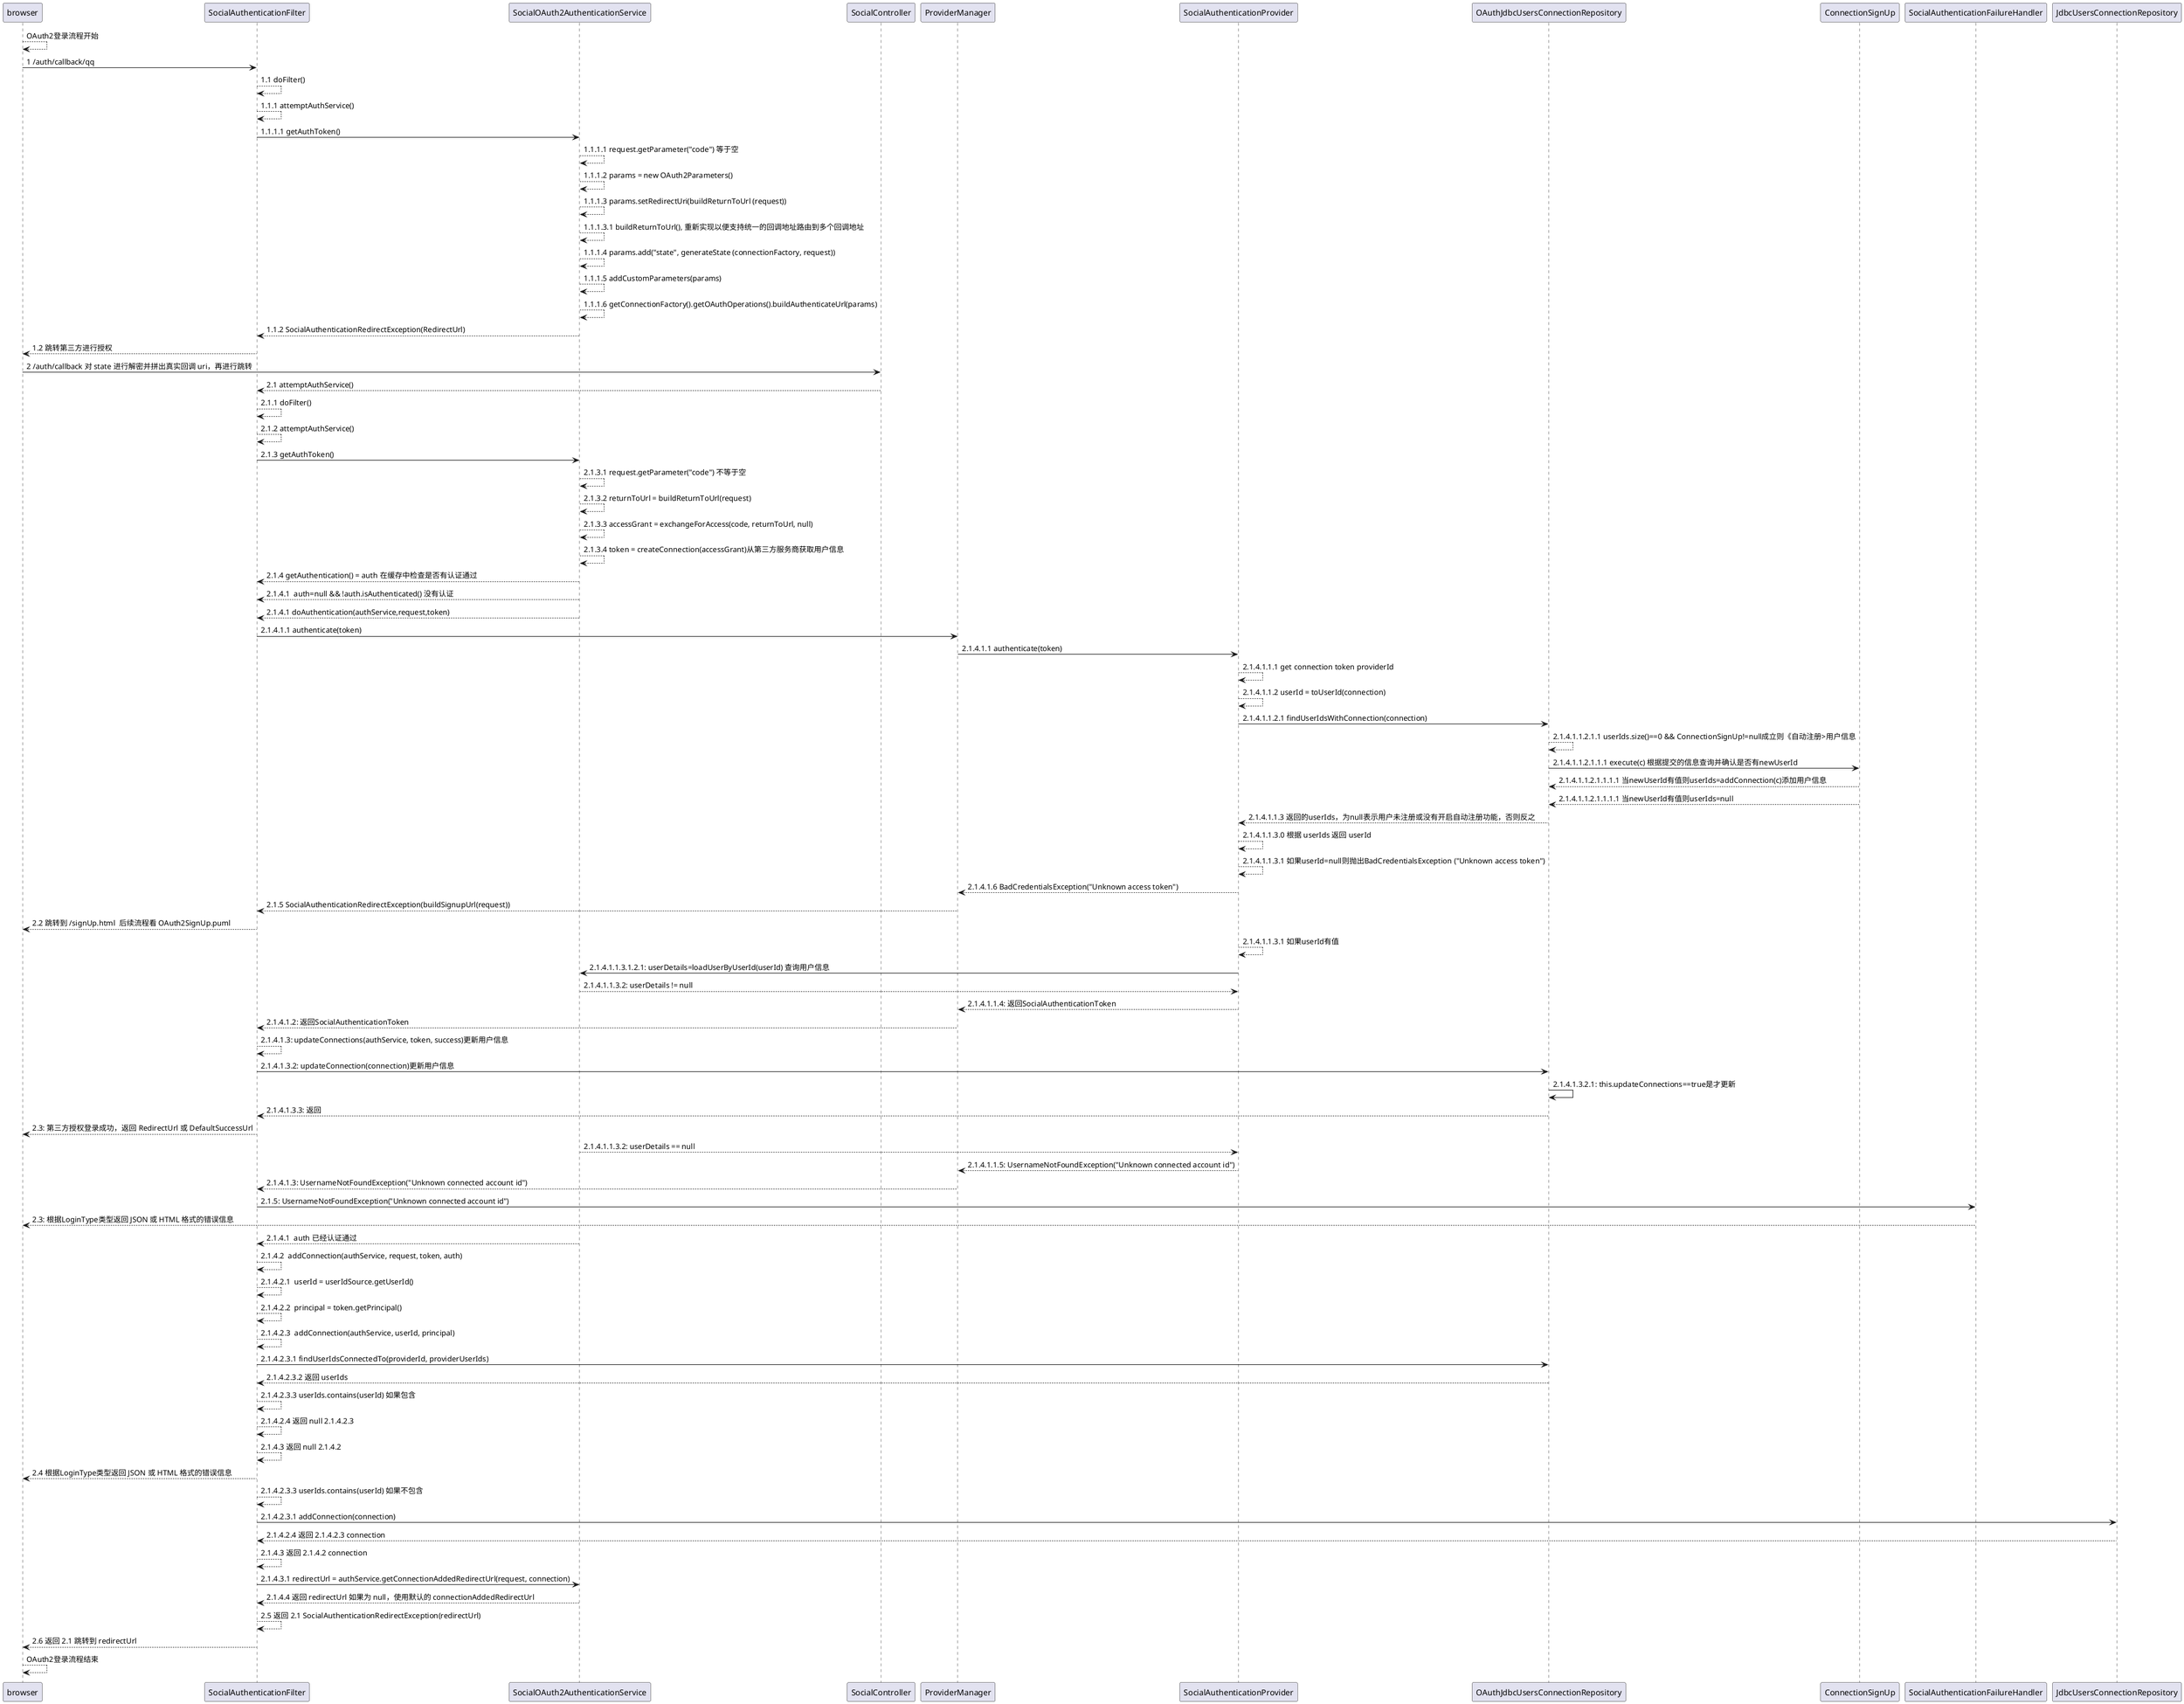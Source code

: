 @startuml

browser --> browser: OAuth2登录流程开始

browser -> SocialAuthenticationFilter: 1 /auth/callback/qq

SocialAuthenticationFilter --> SocialAuthenticationFilter: 1.1 doFilter()
SocialAuthenticationFilter --> SocialAuthenticationFilter: 1.1.1 attemptAuthService()
SocialAuthenticationFilter -> SocialOAuth2AuthenticationService: 1.1.1.1 getAuthToken()
SocialOAuth2AuthenticationService --> SocialOAuth2AuthenticationService: 1.1.1.1 request.getParameter("code") 等于空
SocialOAuth2AuthenticationService --> SocialOAuth2AuthenticationService: 1.1.1.2 params = new OAuth2Parameters()
SocialOAuth2AuthenticationService --> SocialOAuth2AuthenticationService: 1.1.1.3 params.setRedirectUri(buildReturnToUrl (request))
SocialOAuth2AuthenticationService --> SocialOAuth2AuthenticationService: 1.1.1.3.1 buildReturnToUrl(), 重新实现以便支持统一的回调地址路由到多个回调地址
SocialOAuth2AuthenticationService --> SocialOAuth2AuthenticationService: 1.1.1.4 params.add("state", generateState (connectionFactory, request))
SocialOAuth2AuthenticationService --> SocialOAuth2AuthenticationService: 1.1.1.5 addCustomParameters(params)
SocialOAuth2AuthenticationService --> SocialOAuth2AuthenticationService: 1.1.1.6 getConnectionFactory().getOAuthOperations().buildAuthenticateUrl(params)
SocialOAuth2AuthenticationService --> SocialAuthenticationFilter: 1.1.2 SocialAuthenticationRedirectException(RedirectUrl)
SocialAuthenticationFilter --> browser: 1.2 跳转第三方进行授权

browser -> SocialController: 2 /auth/callback 对 state 进行解密并拼出真实回调 uri，再进行跳转
SocialController --> SocialAuthenticationFilter: 2.1 attemptAuthService()
SocialAuthenticationFilter --> SocialAuthenticationFilter: 2.1.1 doFilter()
SocialAuthenticationFilter --> SocialAuthenticationFilter: 2.1.2 attemptAuthService()
SocialAuthenticationFilter -> SocialOAuth2AuthenticationService: 2.1.3 getAuthToken()
SocialOAuth2AuthenticationService --> SocialOAuth2AuthenticationService: 2.1.3.1 request.getParameter("code") 不等于空
SocialOAuth2AuthenticationService --> SocialOAuth2AuthenticationService: 2.1.3.2 returnToUrl = buildReturnToUrl(request)
SocialOAuth2AuthenticationService --> SocialOAuth2AuthenticationService: 2.1.3.3 accessGrant = exchangeForAccess(code, returnToUrl, null)
SocialOAuth2AuthenticationService --> SocialOAuth2AuthenticationService: 2.1.3.4 token = createConnection(accessGrant)从第三方服务商获取用户信息
SocialOAuth2AuthenticationService --> SocialAuthenticationFilter: 2.1.4 getAuthentication() = auth 在缓存中检查是否有认证通过
SocialOAuth2AuthenticationService --> SocialAuthenticationFilter: 2.1.4.1  auth=null && !auth.isAuthenticated() 没有认证
SocialOAuth2AuthenticationService --> SocialAuthenticationFilter: 2.1.4.1 doAuthentication(authService,request,token)

SocialAuthenticationFilter -> ProviderManager: 2.1.4.1.1 authenticate(token)
ProviderManager -> SocialAuthenticationProvider: 2.1.4.1.1 authenticate(token)

SocialAuthenticationProvider --> SocialAuthenticationProvider: 2.1.4.1.1.1 get connection token providerId
SocialAuthenticationProvider --> SocialAuthenticationProvider: 2.1.4.1.1.2 userId = toUserId(connection)
SocialAuthenticationProvider -> OAuthJdbcUsersConnectionRepository: 2.1.4.1.1.2.1 findUserIdsWithConnection(connection)
OAuthJdbcUsersConnectionRepository --> OAuthJdbcUsersConnectionRepository: 2.1.4.1.1.2.1.1 userIds.size()==0 && ConnectionSignUp!=null成立则《自动注册>用户信息
OAuthJdbcUsersConnectionRepository -> ConnectionSignUp: 2.1.4.1.1.2.1.1.1 execute(c) 根据提交的信息查询并确认是否有newUserId
ConnectionSignUp --> OAuthJdbcUsersConnectionRepository: 2.1.4.1.1.2.1.1.1.1 当newUserId有值则userIds=addConnection(c)添加用户信息
ConnectionSignUp --> OAuthJdbcUsersConnectionRepository: 2.1.4.1.1.2.1.1.1.1 当newUserId有值则userIds=null
OAuthJdbcUsersConnectionRepository --> SocialAuthenticationProvider: 2.1.4.1.1.3 返回的userIds，为null表示用户未注册或没有开启自动注册功能，否则反之
SocialAuthenticationProvider --> SocialAuthenticationProvider: 2.1.4.1.1.3.0 根据 userIds 返回 userId

SocialAuthenticationProvider --> SocialAuthenticationProvider: 2.1.4.1.1.3.1 如果userId=null则抛出BadCredentialsException ("Unknown access token")
SocialAuthenticationProvider --> ProviderManager: 2.1.4.1.6 BadCredentialsException("Unknown access token")
ProviderManager --> SocialAuthenticationFilter: 2.1.5 SocialAuthenticationRedirectException(buildSignupUrl(request))
SocialAuthenticationFilter --> browser: 2.2 跳转到 /signUp.html  后续流程看 OAuth2SignUp.puml

SocialAuthenticationProvider --> SocialAuthenticationProvider: 2.1.4.1.1.3.1 如果userId有值
SocialAuthenticationProvider -> SocialOAuth2AuthenticationService: 2.1.4.1.1.3.1.2.1: userDetails=loadUserByUserId(userId) 查询用户信息
SocialOAuth2AuthenticationService --> SocialAuthenticationProvider: 2.1.4.1.1.3.2: userDetails != null
SocialAuthenticationProvider --> ProviderManager: 2.1.4.1.1.4: 返回SocialAuthenticationToken
ProviderManager --> SocialAuthenticationFilter: 2.1.4.1.2: 返回SocialAuthenticationToken
SocialAuthenticationFilter --> SocialAuthenticationFilter: 2.1.4.1.3: updateConnections(authService, token, success)更新用户信息
SocialAuthenticationFilter -> OAuthJdbcUsersConnectionRepository: 2.1.4.1.3.2: updateConnection(connection)更新用户信息
OAuthJdbcUsersConnectionRepository -> OAuthJdbcUsersConnectionRepository: 2.1.4.1.3.2.1: this.updateConnections==true是才更新
OAuthJdbcUsersConnectionRepository --> SocialAuthenticationFilter: 2.1.4.1.3.3: 返回
SocialAuthenticationFilter --> browser: 2.3: 第三方授权登录成功，返回 RedirectUrl 或 DefaultSuccessUrl

SocialOAuth2AuthenticationService --> SocialAuthenticationProvider: 2.1.4.1.1.3.2: userDetails == null
SocialAuthenticationProvider --> ProviderManager: 2.1.4.1.1.5: UsernameNotFoundException("Unknown connected account id")
ProviderManager --> SocialAuthenticationFilter: 2.1.4.1.3: UsernameNotFoundException("Unknown connected account id")
SocialAuthenticationFilter -> SocialAuthenticationFailureHandler: 2.1.5: UsernameNotFoundException("Unknown connected account id")
SocialAuthenticationFailureHandler --> browser: 2.3: 根据LoginType类型返回 JSON 或 HTML 格式的错误信息


SocialOAuth2AuthenticationService --> SocialAuthenticationFilter: 2.1.4.1  auth 已经认证通过
SocialAuthenticationFilter --> SocialAuthenticationFilter: 2.1.4.2  addConnection(authService, request, token, auth)
SocialAuthenticationFilter --> SocialAuthenticationFilter: 2.1.4.2.1  userId = userIdSource.getUserId()
SocialAuthenticationFilter --> SocialAuthenticationFilter: 2.1.4.2.2  principal = token.getPrincipal()
SocialAuthenticationFilter --> SocialAuthenticationFilter: 2.1.4.2.3  addConnection(authService, userId, principal)
SocialAuthenticationFilter -> OAuthJdbcUsersConnectionRepository: 2.1.4.2.3.1 findUserIdsConnectedTo(providerId, providerUserIds)
OAuthJdbcUsersConnectionRepository --> SocialAuthenticationFilter: 2.1.4.2.3.2 返回 userIds
SocialAuthenticationFilter --> SocialAuthenticationFilter: 2.1.4.2.3.3 userIds.contains(userId) 如果包含
SocialAuthenticationFilter --> SocialAuthenticationFilter: 2.1.4.2.4 返回 null 2.1.4.2.3
SocialAuthenticationFilter --> SocialAuthenticationFilter: 2.1.4.3 返回 null 2.1.4.2
SocialAuthenticationFilter --> browser: 2.4 根据LoginType类型返回 JSON 或 HTML 格式的错误信息

SocialAuthenticationFilter --> SocialAuthenticationFilter: 2.1.4.2.3.3 userIds.contains(userId) 如果不包含
SocialAuthenticationFilter -> JdbcUsersConnectionRepository: 2.1.4.2.3.1 addConnection(connection)
JdbcUsersConnectionRepository --> SocialAuthenticationFilter: 2.1.4.2.4 返回 2.1.4.2.3 connection
SocialAuthenticationFilter --> SocialAuthenticationFilter: 2.1.4.3 返回 2.1.4.2 connection
SocialAuthenticationFilter -> SocialOAuth2AuthenticationService: 2.1.4.3.1 redirectUrl = authService.getConnectionAddedRedirectUrl(request, connection)
SocialOAuth2AuthenticationService --> SocialAuthenticationFilter: 2.1.4.4 返回 redirectUrl 如果为 null，使用默认的 connectionAddedRedirectUrl
SocialAuthenticationFilter --> SocialAuthenticationFilter: 2.5 返回 2.1 SocialAuthenticationRedirectException(redirectUrl)
SocialAuthenticationFilter --> browser: 2.6 返回 2.1 跳转到 redirectUrl


browser --> browser: OAuth2登录流程结束

@enduml